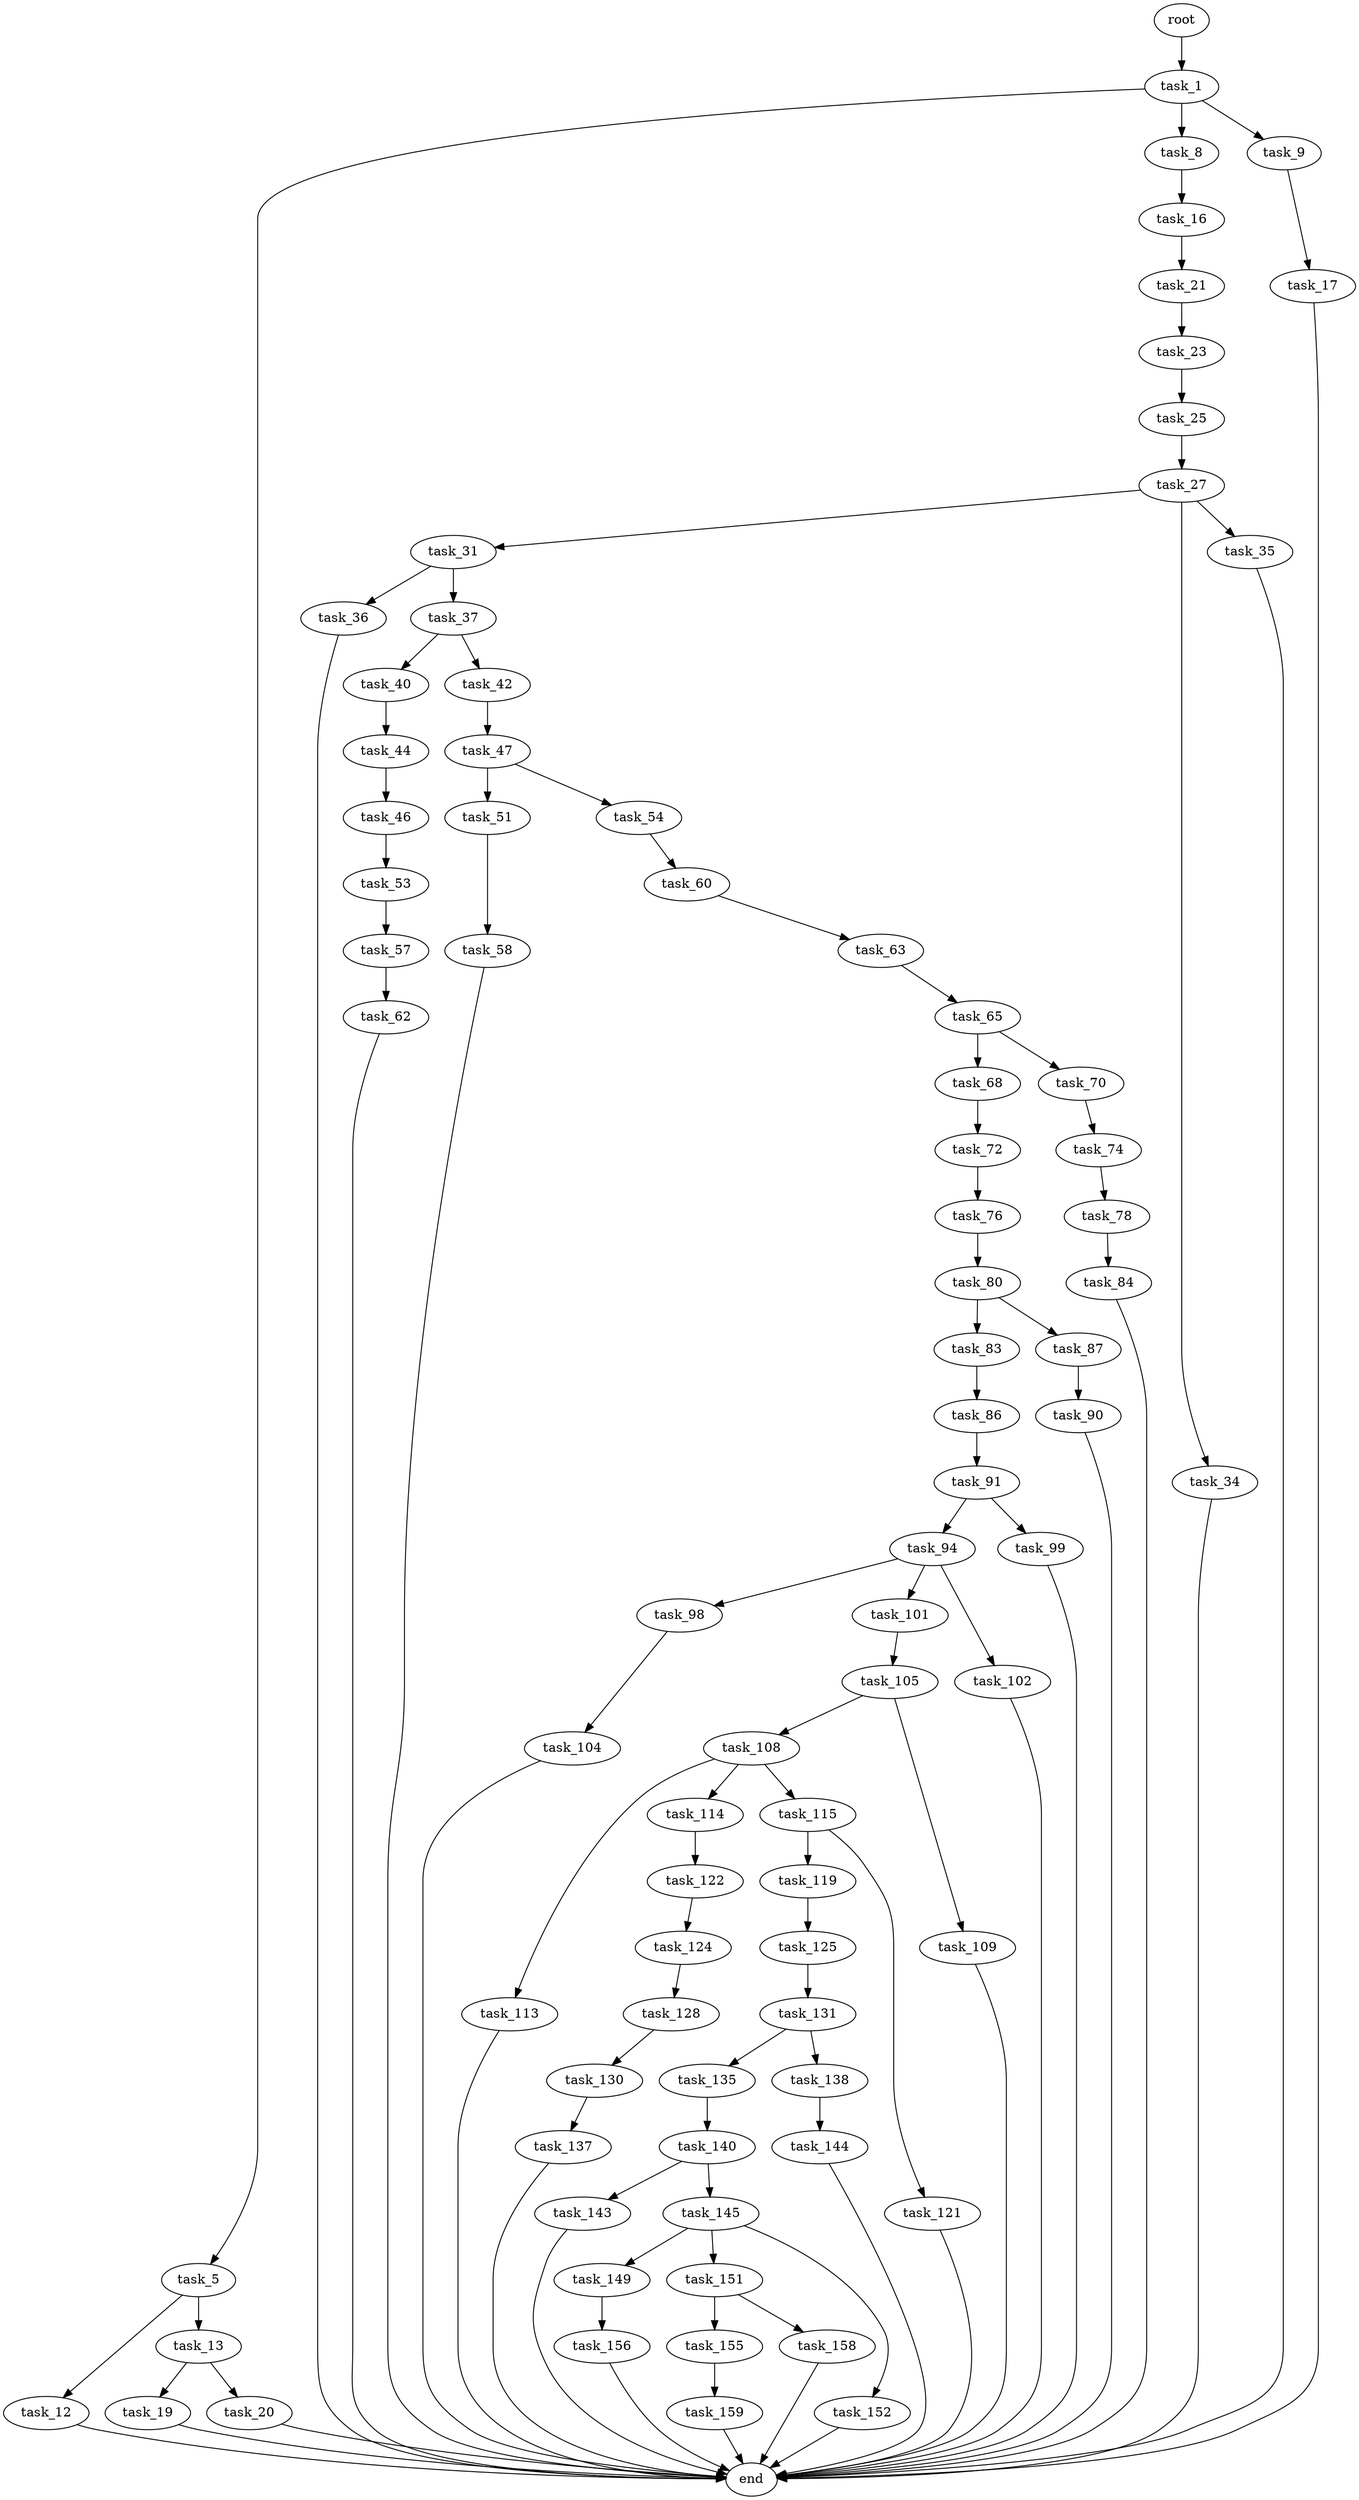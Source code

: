 digraph G {
  root [size="0.000000"];
  task_1 [size="162019676847.000000"];
  task_5 [size="134217728000.000000"];
  task_8 [size="46010035910.000000"];
  task_9 [size="672082450690.000000"];
  task_12 [size="891749561555.000000"];
  task_13 [size="928740919888.000000"];
  task_16 [size="782757789696.000000"];
  task_17 [size="74692683536.000000"];
  end [size="0.000000"];
  task_19 [size="1390784580.000000"];
  task_20 [size="37156489285.000000"];
  task_21 [size="1249422540.000000"];
  task_23 [size="1168337645.000000"];
  task_25 [size="1140609783.000000"];
  task_27 [size="18350344300.000000"];
  task_31 [size="653044108.000000"];
  task_34 [size="10559861237.000000"];
  task_35 [size="90707690799.000000"];
  task_36 [size="782757789696.000000"];
  task_37 [size="134217728000.000000"];
  task_40 [size="880240882352.000000"];
  task_42 [size="18546746262.000000"];
  task_44 [size="28991029248.000000"];
  task_47 [size="1073741824000.000000"];
  task_46 [size="782757789696.000000"];
  task_53 [size="372643191966.000000"];
  task_51 [size="70036618879.000000"];
  task_54 [size="100823741482.000000"];
  task_58 [size="5621901909.000000"];
  task_57 [size="368293445632.000000"];
  task_60 [size="782757789696.000000"];
  task_62 [size="6700636313.000000"];
  task_63 [size="549755813888.000000"];
  task_65 [size="971238477258.000000"];
  task_68 [size="16697701584.000000"];
  task_70 [size="68719476736.000000"];
  task_72 [size="368293445632.000000"];
  task_74 [size="28991029248.000000"];
  task_76 [size="40164166138.000000"];
  task_78 [size="782757789696.000000"];
  task_80 [size="122166259932.000000"];
  task_84 [size="1073741824000.000000"];
  task_83 [size="6881109834.000000"];
  task_87 [size="939073880.000000"];
  task_86 [size="231928233984.000000"];
  task_91 [size="9953364491.000000"];
  task_90 [size="28991029248.000000"];
  task_94 [size="15868272926.000000"];
  task_99 [size="716828727.000000"];
  task_98 [size="5414760358.000000"];
  task_101 [size="686616551.000000"];
  task_102 [size="36643878760.000000"];
  task_104 [size="782757789696.000000"];
  task_105 [size="368293445632.000000"];
  task_108 [size="83659078597.000000"];
  task_109 [size="231928233984.000000"];
  task_113 [size="1073741824000.000000"];
  task_114 [size="368293445632.000000"];
  task_115 [size="3293855823.000000"];
  task_122 [size="782757789696.000000"];
  task_119 [size="28991029248.000000"];
  task_121 [size="1305422730.000000"];
  task_125 [size="3874123904.000000"];
  task_124 [size="18419980870.000000"];
  task_128 [size="7820741826.000000"];
  task_131 [size="28991029248.000000"];
  task_130 [size="95616666596.000000"];
  task_137 [size="106501508419.000000"];
  task_135 [size="782757789696.000000"];
  task_138 [size="8589934592.000000"];
  task_140 [size="782757789696.000000"];
  task_144 [size="1164634386728.000000"];
  task_143 [size="368293445632.000000"];
  task_145 [size="8589934592.000000"];
  task_149 [size="25631374788.000000"];
  task_151 [size="549755813888.000000"];
  task_152 [size="18788212169.000000"];
  task_156 [size="368293445632.000000"];
  task_155 [size="29897398784.000000"];
  task_158 [size="8589934592.000000"];
  task_159 [size="303443444856.000000"];

  root -> task_1 [size="1.000000"];
  task_1 -> task_5 [size="411041792.000000"];
  task_1 -> task_8 [size="411041792.000000"];
  task_1 -> task_9 [size="411041792.000000"];
  task_5 -> task_12 [size="209715200.000000"];
  task_5 -> task_13 [size="209715200.000000"];
  task_8 -> task_16 [size="75497472.000000"];
  task_9 -> task_17 [size="838860800.000000"];
  task_12 -> end [size="1.000000"];
  task_13 -> task_19 [size="679477248.000000"];
  task_13 -> task_20 [size="679477248.000000"];
  task_16 -> task_21 [size="679477248.000000"];
  task_17 -> end [size="1.000000"];
  task_19 -> end [size="1.000000"];
  task_20 -> end [size="1.000000"];
  task_21 -> task_23 [size="33554432.000000"];
  task_23 -> task_25 [size="75497472.000000"];
  task_25 -> task_27 [size="33554432.000000"];
  task_27 -> task_31 [size="838860800.000000"];
  task_27 -> task_34 [size="838860800.000000"];
  task_27 -> task_35 [size="838860800.000000"];
  task_31 -> task_36 [size="33554432.000000"];
  task_31 -> task_37 [size="33554432.000000"];
  task_34 -> end [size="1.000000"];
  task_35 -> end [size="1.000000"];
  task_36 -> end [size="1.000000"];
  task_37 -> task_40 [size="209715200.000000"];
  task_37 -> task_42 [size="209715200.000000"];
  task_40 -> task_44 [size="536870912.000000"];
  task_42 -> task_47 [size="33554432.000000"];
  task_44 -> task_46 [size="75497472.000000"];
  task_47 -> task_51 [size="838860800.000000"];
  task_47 -> task_54 [size="838860800.000000"];
  task_46 -> task_53 [size="679477248.000000"];
  task_53 -> task_57 [size="679477248.000000"];
  task_51 -> task_58 [size="75497472.000000"];
  task_54 -> task_60 [size="75497472.000000"];
  task_58 -> end [size="1.000000"];
  task_57 -> task_62 [size="411041792.000000"];
  task_60 -> task_63 [size="679477248.000000"];
  task_62 -> end [size="1.000000"];
  task_63 -> task_65 [size="536870912.000000"];
  task_65 -> task_68 [size="838860800.000000"];
  task_65 -> task_70 [size="838860800.000000"];
  task_68 -> task_72 [size="33554432.000000"];
  task_70 -> task_74 [size="134217728.000000"];
  task_72 -> task_76 [size="411041792.000000"];
  task_74 -> task_78 [size="75497472.000000"];
  task_76 -> task_80 [size="838860800.000000"];
  task_78 -> task_84 [size="679477248.000000"];
  task_80 -> task_83 [size="134217728.000000"];
  task_80 -> task_87 [size="134217728.000000"];
  task_84 -> end [size="1.000000"];
  task_83 -> task_86 [size="134217728.000000"];
  task_87 -> task_90 [size="75497472.000000"];
  task_86 -> task_91 [size="301989888.000000"];
  task_91 -> task_94 [size="679477248.000000"];
  task_91 -> task_99 [size="679477248.000000"];
  task_90 -> end [size="1.000000"];
  task_94 -> task_98 [size="301989888.000000"];
  task_94 -> task_101 [size="301989888.000000"];
  task_94 -> task_102 [size="301989888.000000"];
  task_99 -> end [size="1.000000"];
  task_98 -> task_104 [size="209715200.000000"];
  task_101 -> task_105 [size="33554432.000000"];
  task_102 -> end [size="1.000000"];
  task_104 -> end [size="1.000000"];
  task_105 -> task_108 [size="411041792.000000"];
  task_105 -> task_109 [size="411041792.000000"];
  task_108 -> task_113 [size="301989888.000000"];
  task_108 -> task_114 [size="301989888.000000"];
  task_108 -> task_115 [size="301989888.000000"];
  task_109 -> end [size="1.000000"];
  task_113 -> end [size="1.000000"];
  task_114 -> task_122 [size="411041792.000000"];
  task_115 -> task_119 [size="75497472.000000"];
  task_115 -> task_121 [size="75497472.000000"];
  task_122 -> task_124 [size="679477248.000000"];
  task_119 -> task_125 [size="75497472.000000"];
  task_121 -> end [size="1.000000"];
  task_125 -> task_131 [size="75497472.000000"];
  task_124 -> task_128 [size="411041792.000000"];
  task_128 -> task_130 [size="209715200.000000"];
  task_131 -> task_135 [size="75497472.000000"];
  task_131 -> task_138 [size="75497472.000000"];
  task_130 -> task_137 [size="209715200.000000"];
  task_137 -> end [size="1.000000"];
  task_135 -> task_140 [size="679477248.000000"];
  task_138 -> task_144 [size="33554432.000000"];
  task_140 -> task_143 [size="679477248.000000"];
  task_140 -> task_145 [size="679477248.000000"];
  task_144 -> end [size="1.000000"];
  task_143 -> end [size="1.000000"];
  task_145 -> task_149 [size="33554432.000000"];
  task_145 -> task_151 [size="33554432.000000"];
  task_145 -> task_152 [size="33554432.000000"];
  task_149 -> task_156 [size="679477248.000000"];
  task_151 -> task_155 [size="536870912.000000"];
  task_151 -> task_158 [size="536870912.000000"];
  task_152 -> end [size="1.000000"];
  task_156 -> end [size="1.000000"];
  task_155 -> task_159 [size="679477248.000000"];
  task_158 -> end [size="1.000000"];
  task_159 -> end [size="1.000000"];
}
